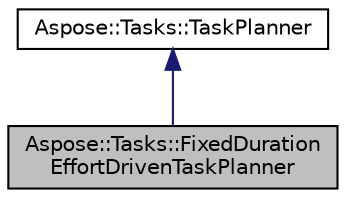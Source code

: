 digraph "Aspose::Tasks::FixedDurationEffortDrivenTaskPlanner"
{
 // LATEX_PDF_SIZE
  edge [fontname="Helvetica",fontsize="10",labelfontname="Helvetica",labelfontsize="10"];
  node [fontname="Helvetica",fontsize="10",shape=record];
  Node1 [label="Aspose::Tasks::FixedDuration\lEffortDrivenTaskPlanner",height=0.2,width=0.4,color="black", fillcolor="grey75", style="filled", fontcolor="black",tooltip=" "];
  Node2 -> Node1 [dir="back",color="midnightblue",fontsize="10",style="solid",fontname="Helvetica"];
  Node2 [label="Aspose::Tasks::TaskPlanner",height=0.2,width=0.4,color="black", fillcolor="white", style="filled",URL="$class_aspose_1_1_tasks_1_1_task_planner.html",tooltip=" "];
}
